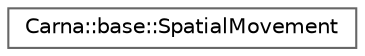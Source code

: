 digraph "Graphical Class Hierarchy"
{
 // LATEX_PDF_SIZE
  bgcolor="transparent";
  edge [fontname=Helvetica,fontsize=10,labelfontname=Helvetica,labelfontsize=10];
  node [fontname=Helvetica,fontsize=10,shape=box,height=0.2,width=0.4];
  rankdir="LR";
  Node0 [id="Node000000",label="Carna::base::SpatialMovement",height=0.2,width=0.4,color="grey40", fillcolor="white", style="filled",URL="$classCarna_1_1base_1_1SpatialMovement.html",tooltip="Handles the displacement of a Spatial object in a drag-&-drop like manner."];
}

